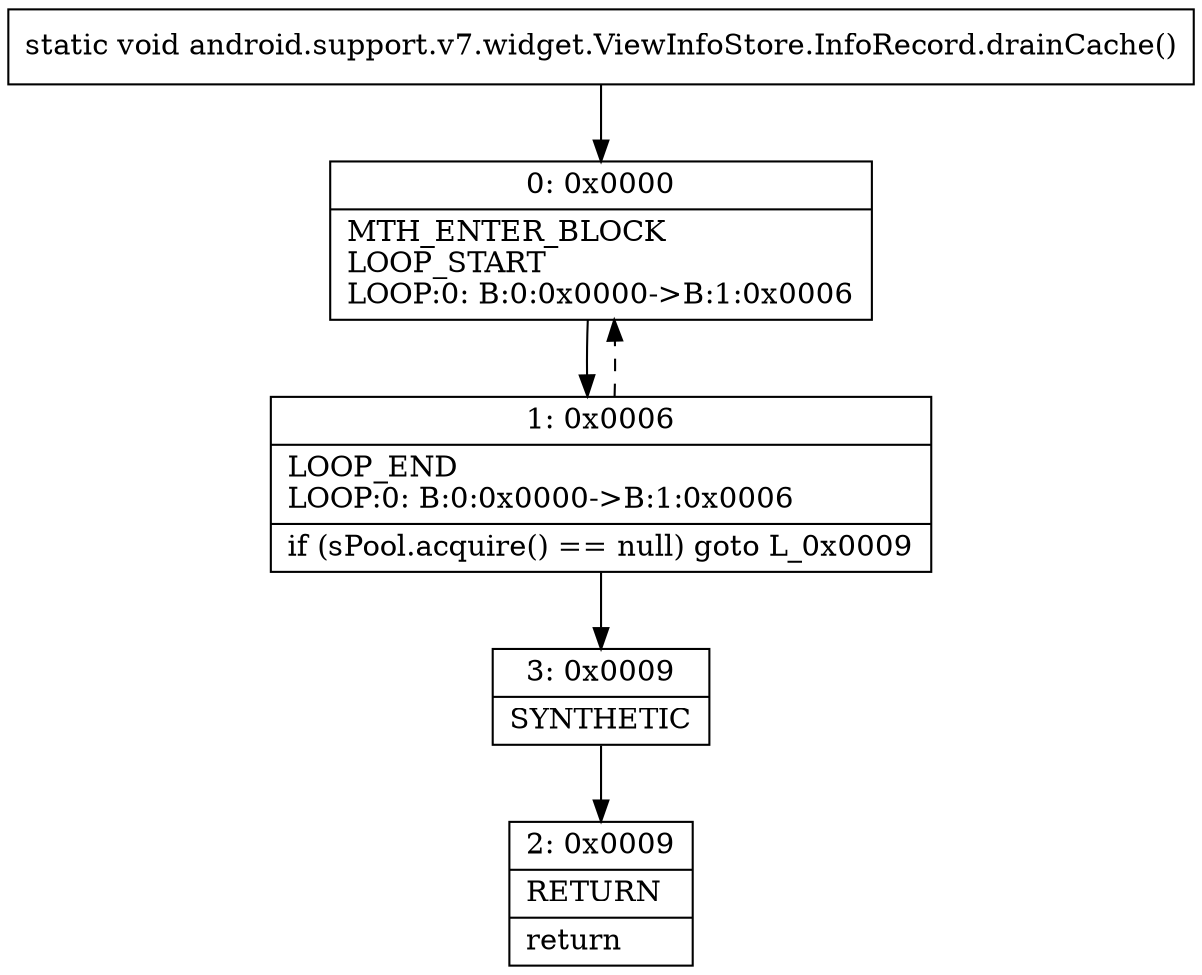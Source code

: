 digraph "CFG forandroid.support.v7.widget.ViewInfoStore.InfoRecord.drainCache()V" {
Node_0 [shape=record,label="{0\:\ 0x0000|MTH_ENTER_BLOCK\lLOOP_START\lLOOP:0: B:0:0x0000\-\>B:1:0x0006\l}"];
Node_1 [shape=record,label="{1\:\ 0x0006|LOOP_END\lLOOP:0: B:0:0x0000\-\>B:1:0x0006\l|if (sPool.acquire() == null) goto L_0x0009\l}"];
Node_2 [shape=record,label="{2\:\ 0x0009|RETURN\l|return\l}"];
Node_3 [shape=record,label="{3\:\ 0x0009|SYNTHETIC\l}"];
MethodNode[shape=record,label="{static void android.support.v7.widget.ViewInfoStore.InfoRecord.drainCache() }"];
MethodNode -> Node_0;
Node_0 -> Node_1;
Node_1 -> Node_0[style=dashed];
Node_1 -> Node_3;
Node_3 -> Node_2;
}

